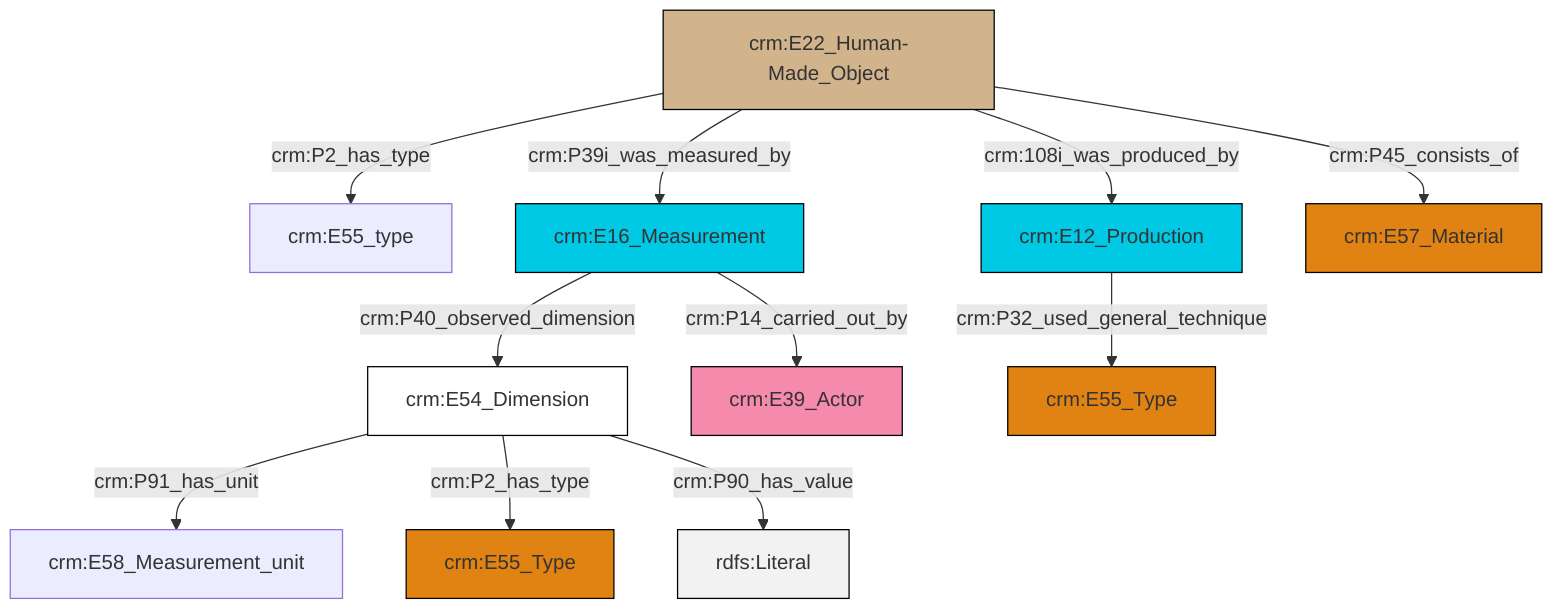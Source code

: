 graph TD
classDef Literal fill:#f2f2f2,stroke:#000000;
classDef CRM_Entity fill:#FFFFFF,stroke:#000000;
classDef Temporal_Entity fill:#00C9E6, stroke:#000000;
classDef Type fill:#E18312, stroke:#000000;
classDef Time-Span fill:#2C9C91, stroke:#000000;
classDef Appellation fill:#FFEB7F, stroke:#000000;
classDef Place fill:#008836, stroke:#000000;
classDef Persistent_Item fill:#B266B2, stroke:#000000;
classDef Conceptual_Object fill:#FFD700, stroke:#000000;
classDef Physical_Thing fill:#D2B48C, stroke:#000000;
classDef Actor fill:#f58aad, stroke:#000000;
classDef PC_Classes fill:#4ce600, stroke:#000000;
classDef Multi fill:#cccccc,stroke:#000000;

0["crm:E22_Human-Made_Object"]:::Physical_Thing -->|crm:P2_has_type| 1["crm:E55_type"]:::Default
0["crm:E22_Human-Made_Object"]:::Physical_Thing -->|crm:P39i_was_measured_by| 3["crm:E16_Measurement"]:::Temporal_Entity
9["crm:E54_Dimension"]:::CRM_Entity -->|crm:P91_has_unit| 10["crm:E58_Measurement_unit"]:::Default
0["crm:E22_Human-Made_Object"]:::Physical_Thing -->|crm:108i_was_produced_by| 7["crm:E12_Production"]:::Temporal_Entity
0["crm:E22_Human-Made_Object"]:::Physical_Thing -->|crm:P45_consists_of| 12["crm:E57_Material"]:::Type
3["crm:E16_Measurement"]:::Temporal_Entity -->|crm:P40_observed_dimension| 9["crm:E54_Dimension"]:::CRM_Entity
3["crm:E16_Measurement"]:::Temporal_Entity -->|crm:P14_carried_out_by| 13["crm:E39_Actor"]:::Actor
9["crm:E54_Dimension"]:::CRM_Entity -->|crm:P2_has_type| 5["crm:E55_Type"]:::Type
7["crm:E12_Production"]:::Temporal_Entity -->|crm:P32_used_general_technique| 16["crm:E55_Type"]:::Type
9["crm:E54_Dimension"]:::CRM_Entity -->|crm:P90_has_value| 19[rdfs:Literal]:::Literal